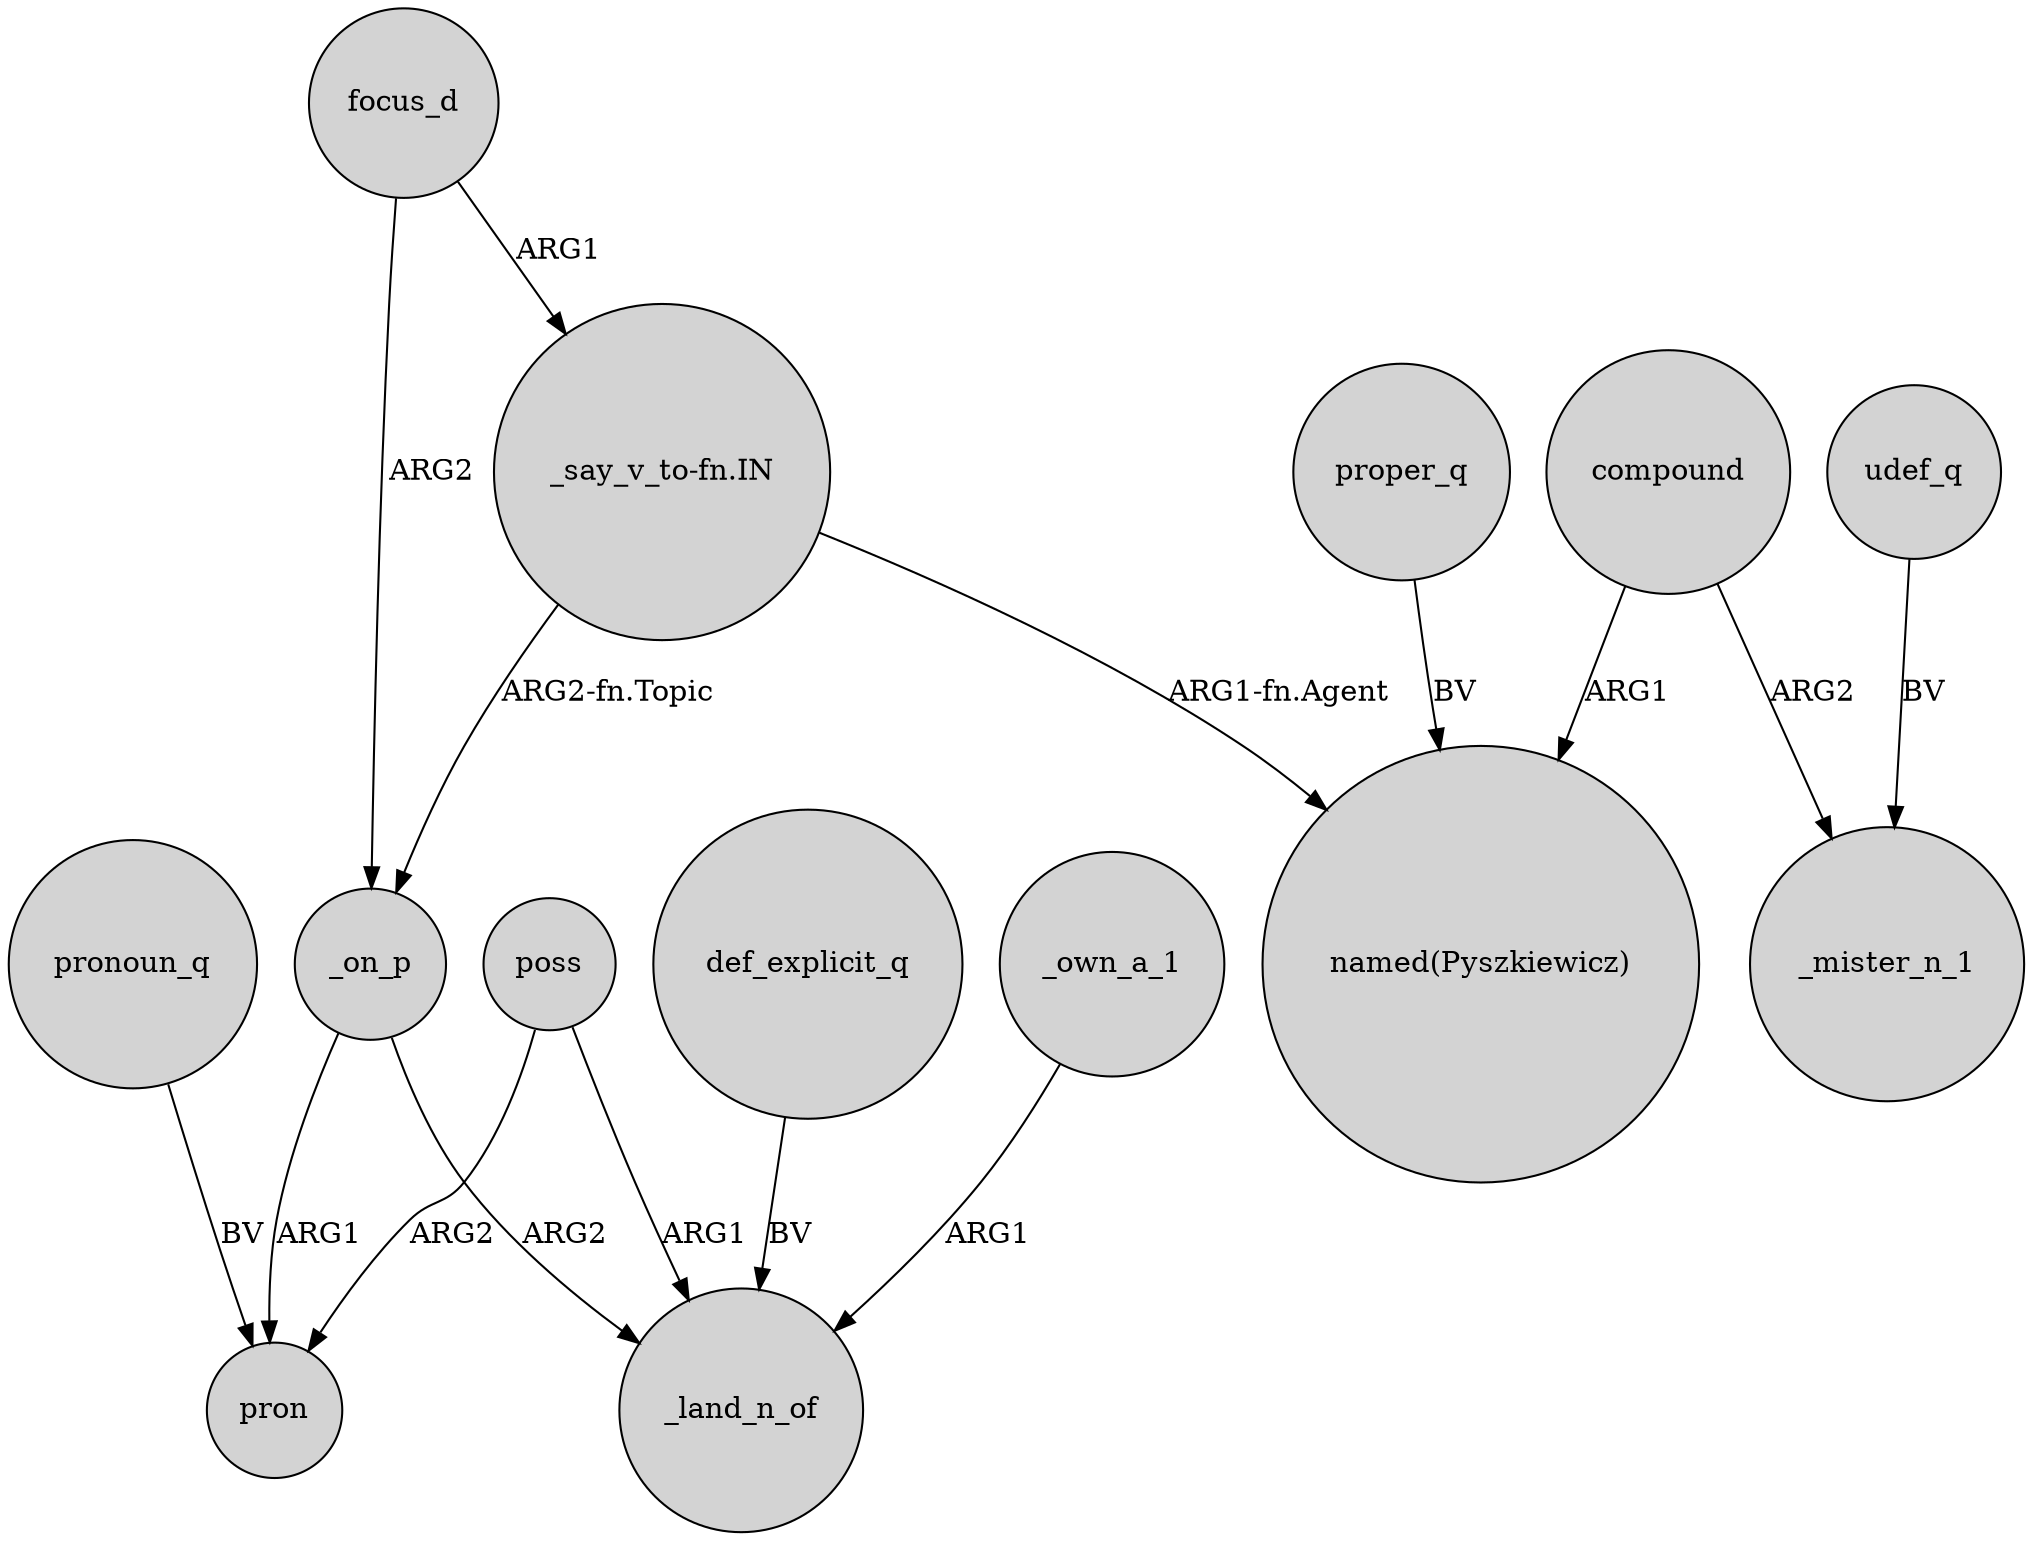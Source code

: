 digraph {
	node [shape=circle style=filled]
	poss -> _land_n_of [label=ARG1]
	udef_q -> _mister_n_1 [label=BV]
	"_say_v_to-fn.IN" -> "named(Pyszkiewicz)" [label="ARG1-fn.Agent"]
	compound -> "named(Pyszkiewicz)" [label=ARG1]
	poss -> pron [label=ARG2]
	proper_q -> "named(Pyszkiewicz)" [label=BV]
	"_say_v_to-fn.IN" -> _on_p [label="ARG2-fn.Topic"]
	_on_p -> pron [label=ARG1]
	focus_d -> "_say_v_to-fn.IN" [label=ARG1]
	_own_a_1 -> _land_n_of [label=ARG1]
	compound -> _mister_n_1 [label=ARG2]
	def_explicit_q -> _land_n_of [label=BV]
	focus_d -> _on_p [label=ARG2]
	_on_p -> _land_n_of [label=ARG2]
	pronoun_q -> pron [label=BV]
}
